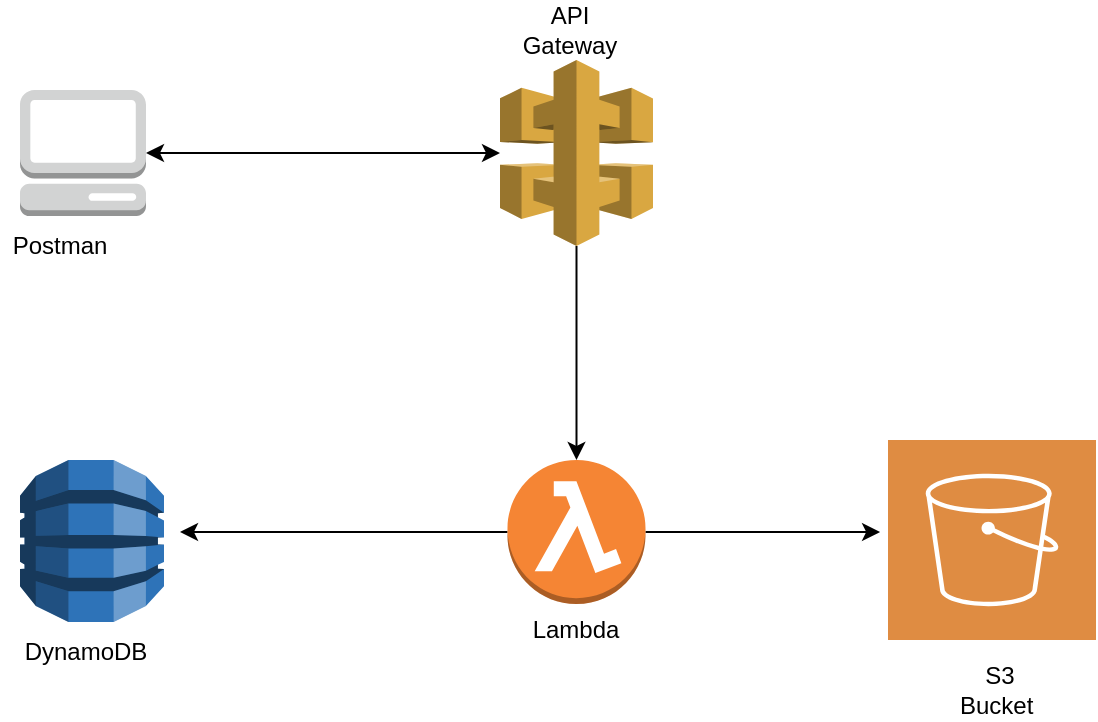 <mxfile version="20.4.0" type="device"><diagram id="Wwb5TnyqEB18slqjai_e" name="Page-1"><mxGraphModel dx="1422" dy="794" grid="1" gridSize="10" guides="1" tooltips="1" connect="1" arrows="1" fold="1" page="1" pageScale="1" pageWidth="850" pageHeight="1100" math="0" shadow="0"><root><mxCell id="0"/><mxCell id="1" parent="0"/><mxCell id="O_-kE2EmaTNlJFWBEASg-2" style="edgeStyle=orthogonalEdgeStyle;rounded=0;orthogonalLoop=1;jettySize=auto;html=1;entryX=0.5;entryY=0;entryDx=0;entryDy=0;entryPerimeter=0;" edge="1" parent="1" source="5NDwy7AWsMLaDcE8_xh5-1" target="5NDwy7AWsMLaDcE8_xh5-4"><mxGeometry relative="1" as="geometry"/></mxCell><mxCell id="5NDwy7AWsMLaDcE8_xh5-1" value="" style="outlineConnect=0;dashed=0;verticalLabelPosition=bottom;verticalAlign=top;align=center;html=1;shape=mxgraph.aws3.api_gateway;fillColor=#D9A741;gradientColor=none;" parent="1" vertex="1"><mxGeometry x="420" y="70" width="76.5" height="93" as="geometry"/></mxCell><mxCell id="5NDwy7AWsMLaDcE8_xh5-5" style="edgeStyle=orthogonalEdgeStyle;rounded=0;orthogonalLoop=1;jettySize=auto;html=1;endArrow=classic;endFill=1;startArrow=classic;startFill=1;" parent="1" source="5NDwy7AWsMLaDcE8_xh5-2" target="5NDwy7AWsMLaDcE8_xh5-1" edge="1"><mxGeometry relative="1" as="geometry"/></mxCell><mxCell id="5NDwy7AWsMLaDcE8_xh5-2" value="" style="outlineConnect=0;dashed=0;verticalLabelPosition=bottom;verticalAlign=top;align=center;html=1;shape=mxgraph.aws3.management_console;fillColor=#D2D3D3;gradientColor=none;" parent="1" vertex="1"><mxGeometry x="180" y="85" width="63" height="63" as="geometry"/></mxCell><mxCell id="5NDwy7AWsMLaDcE8_xh5-3" value="" style="outlineConnect=0;dashed=0;verticalLabelPosition=bottom;verticalAlign=top;align=center;html=1;shape=mxgraph.aws3.dynamo_db;fillColor=#2E73B8;gradientColor=none;" parent="1" vertex="1"><mxGeometry x="180" y="270" width="72" height="81" as="geometry"/></mxCell><mxCell id="O_-kE2EmaTNlJFWBEASg-3" style="edgeStyle=orthogonalEdgeStyle;rounded=0;orthogonalLoop=1;jettySize=auto;html=1;entryX=-0.038;entryY=0.46;entryDx=0;entryDy=0;entryPerimeter=0;" edge="1" parent="1" source="5NDwy7AWsMLaDcE8_xh5-4" target="O_-kE2EmaTNlJFWBEASg-1"><mxGeometry relative="1" as="geometry"/></mxCell><mxCell id="O_-kE2EmaTNlJFWBEASg-4" style="edgeStyle=orthogonalEdgeStyle;rounded=0;orthogonalLoop=1;jettySize=auto;html=1;" edge="1" parent="1" source="5NDwy7AWsMLaDcE8_xh5-4"><mxGeometry relative="1" as="geometry"><mxPoint x="260" y="306" as="targetPoint"/></mxGeometry></mxCell><mxCell id="5NDwy7AWsMLaDcE8_xh5-4" value="" style="outlineConnect=0;dashed=0;verticalLabelPosition=bottom;verticalAlign=top;align=center;html=1;shape=mxgraph.aws3.lambda_function;fillColor=#F58534;gradientColor=none;" parent="1" vertex="1"><mxGeometry x="423.75" y="270" width="69" height="72" as="geometry"/></mxCell><mxCell id="5NDwy7AWsMLaDcE8_xh5-11" value="Postman" style="text;html=1;strokeColor=none;fillColor=none;align=center;verticalAlign=middle;whiteSpace=wrap;rounded=0;" parent="1" vertex="1"><mxGeometry x="170" y="148" width="60" height="30" as="geometry"/></mxCell><mxCell id="5NDwy7AWsMLaDcE8_xh5-12" value="API Gateway" style="text;html=1;strokeColor=none;fillColor=none;align=center;verticalAlign=middle;whiteSpace=wrap;rounded=0;" parent="1" vertex="1"><mxGeometry x="425" y="40" width="60" height="30" as="geometry"/></mxCell><mxCell id="5NDwy7AWsMLaDcE8_xh5-13" value="Lambda" style="text;html=1;strokeColor=none;fillColor=none;align=center;verticalAlign=middle;whiteSpace=wrap;rounded=0;" parent="1" vertex="1"><mxGeometry x="428.25" y="340" width="60" height="30" as="geometry"/></mxCell><mxCell id="5NDwy7AWsMLaDcE8_xh5-14" value="DynamoDB" style="text;html=1;strokeColor=none;fillColor=none;align=center;verticalAlign=middle;whiteSpace=wrap;rounded=0;" parent="1" vertex="1"><mxGeometry x="183" y="351" width="60" height="30" as="geometry"/></mxCell><mxCell id="-yR3YOhf3Rw2gDz8HKGJ-2" value="" style="shape=image;html=1;verticalAlign=top;verticalLabelPosition=bottom;labelBackgroundColor=#ffffff;imageAspect=0;aspect=fixed;image=https://cdn4.iconfinder.com/data/icons/scripting-and-programming-languages/512/660277-Python_logo-128.png" parent="1" vertex="1"><mxGeometry x="390" y="240" width="60" height="60" as="geometry"/></mxCell><mxCell id="O_-kE2EmaTNlJFWBEASg-1" value="" style="sketch=0;pointerEvents=1;shadow=0;dashed=0;html=1;strokeColor=none;fillColor=#DF8C42;labelPosition=center;verticalLabelPosition=bottom;verticalAlign=top;align=center;outlineConnect=0;shape=mxgraph.veeam2.aws_s3;" vertex="1" parent="1"><mxGeometry x="614" y="260" width="104" height="100" as="geometry"/></mxCell><mxCell id="O_-kE2EmaTNlJFWBEASg-5" value="S3 Bucket&amp;nbsp;" style="text;html=1;strokeColor=none;fillColor=none;align=center;verticalAlign=middle;whiteSpace=wrap;rounded=0;" vertex="1" parent="1"><mxGeometry x="640" y="370" width="60" height="30" as="geometry"/></mxCell></root></mxGraphModel></diagram></mxfile>